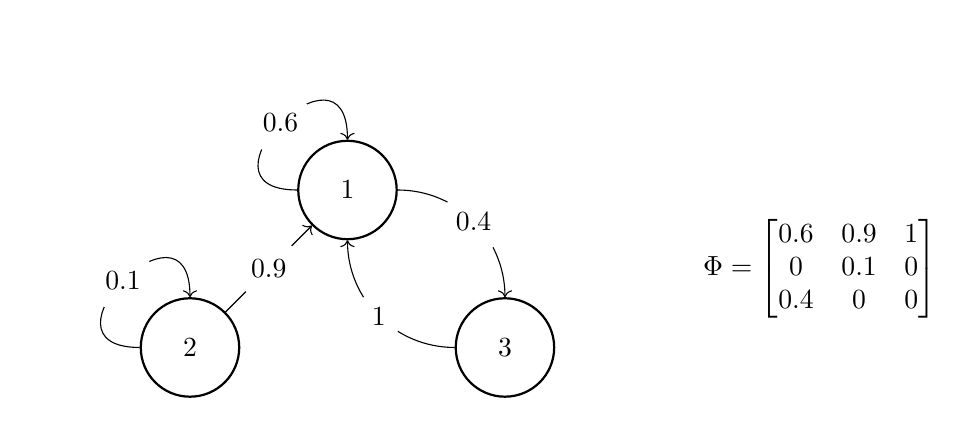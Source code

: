 \begin{tikzpicture}
    [%
    markovstate/.style={
        circle,
        minimum size=1.25cm,
        draw=black,
        thick,
        fill=white,
        align=left
    },
    annotation/.style={
        circle,
        fill=white
    }
    ]

    \draw (0,0) node[markovstate] (n1) {$1$};
    \draw (-2,-2) node[markovstate] (n2) {$2$};
    \draw (2,-2) node[markovstate] (n3) {$3$};

    \draw (6,-1) node (n4) {$\Phi=\begin{bmatrix} 0.6 & 0.9 & 1 \\ 0 & 0.1 & 0 \\ 0.4 & 0 & 0 \end{bmatrix}$};

    \draw (n1.west) edge[out=180,in=90,->,looseness=4] node[annotation] {$0.6$} (n1.north);
    \draw (n1.east) edge[out=0,in=90,->] node[annotation] {$0.4$} (n3.north);
    \draw (n2) edge[->] node[annotation] {$0.9$} (n1);
    \draw (n2.west) edge[out=180,in=90,->,looseness=4] node[annotation] {$0.1$} (n2.north);
    \draw (n3.west) edge[out=180,in=270,->] node[annotation] {$1$} (n1.south);

\end{tikzpicture}%